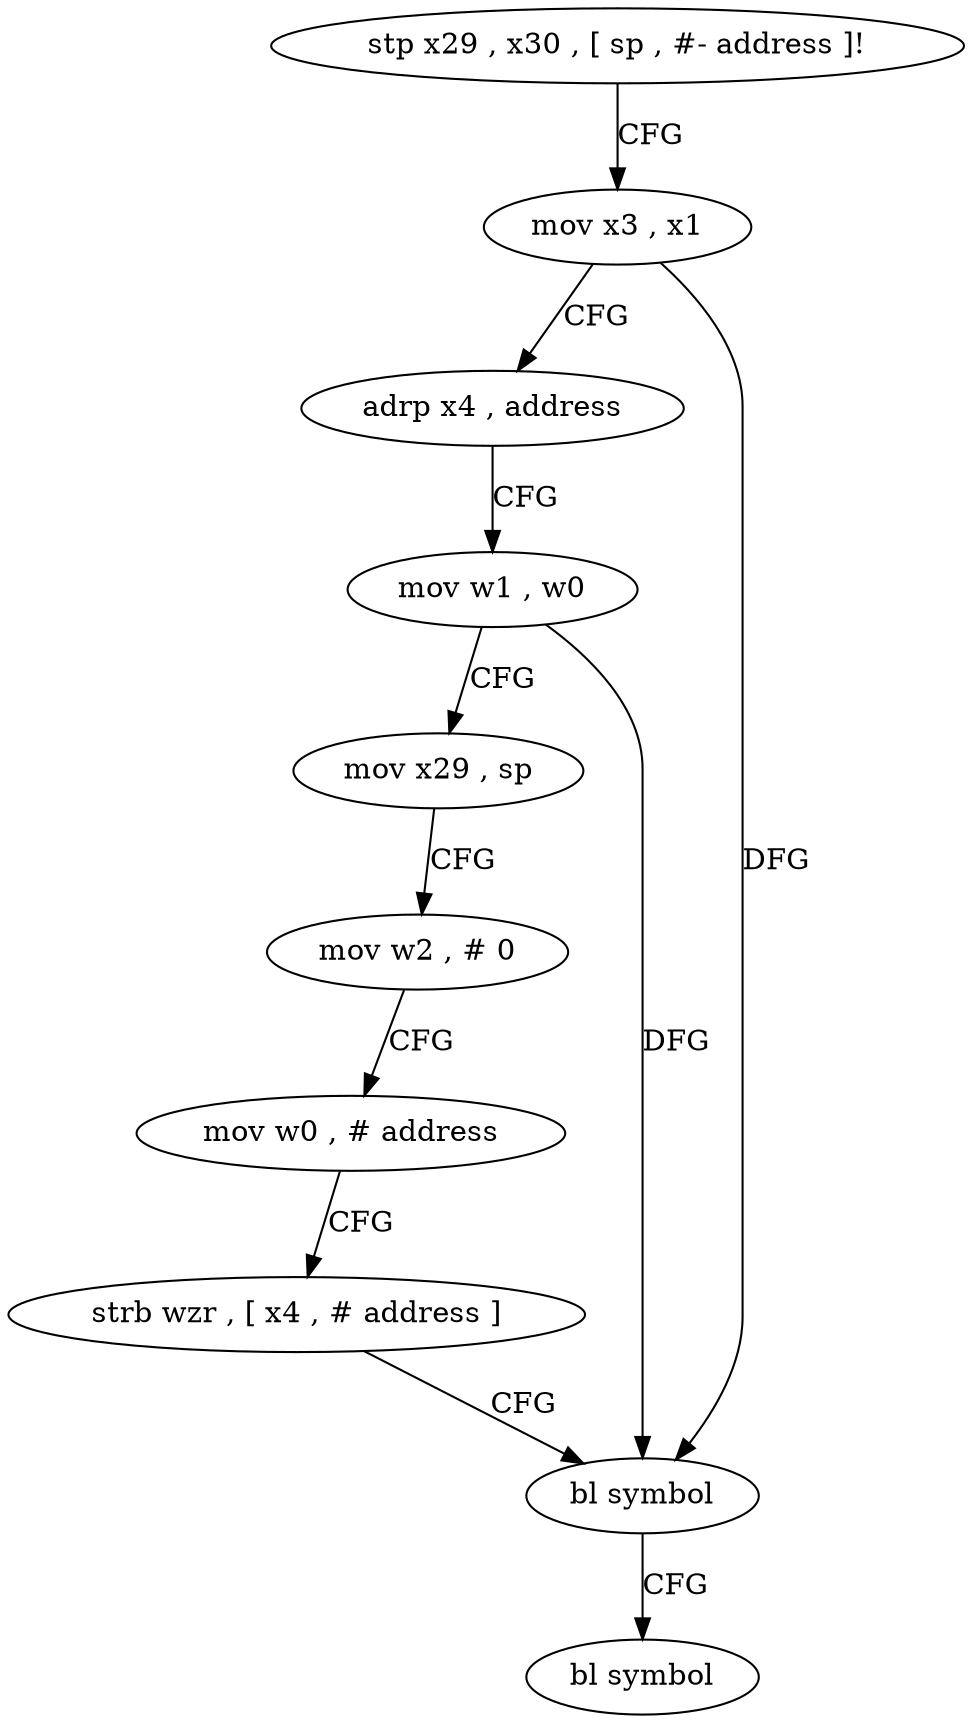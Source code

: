 digraph "func" {
"4236176" [label = "stp x29 , x30 , [ sp , #- address ]!" ]
"4236180" [label = "mov x3 , x1" ]
"4236184" [label = "adrp x4 , address" ]
"4236188" [label = "mov w1 , w0" ]
"4236192" [label = "mov x29 , sp" ]
"4236196" [label = "mov w2 , # 0" ]
"4236200" [label = "mov w0 , # address" ]
"4236204" [label = "strb wzr , [ x4 , # address ]" ]
"4236208" [label = "bl symbol" ]
"4236212" [label = "bl symbol" ]
"4236176" -> "4236180" [ label = "CFG" ]
"4236180" -> "4236184" [ label = "CFG" ]
"4236180" -> "4236208" [ label = "DFG" ]
"4236184" -> "4236188" [ label = "CFG" ]
"4236188" -> "4236192" [ label = "CFG" ]
"4236188" -> "4236208" [ label = "DFG" ]
"4236192" -> "4236196" [ label = "CFG" ]
"4236196" -> "4236200" [ label = "CFG" ]
"4236200" -> "4236204" [ label = "CFG" ]
"4236204" -> "4236208" [ label = "CFG" ]
"4236208" -> "4236212" [ label = "CFG" ]
}
